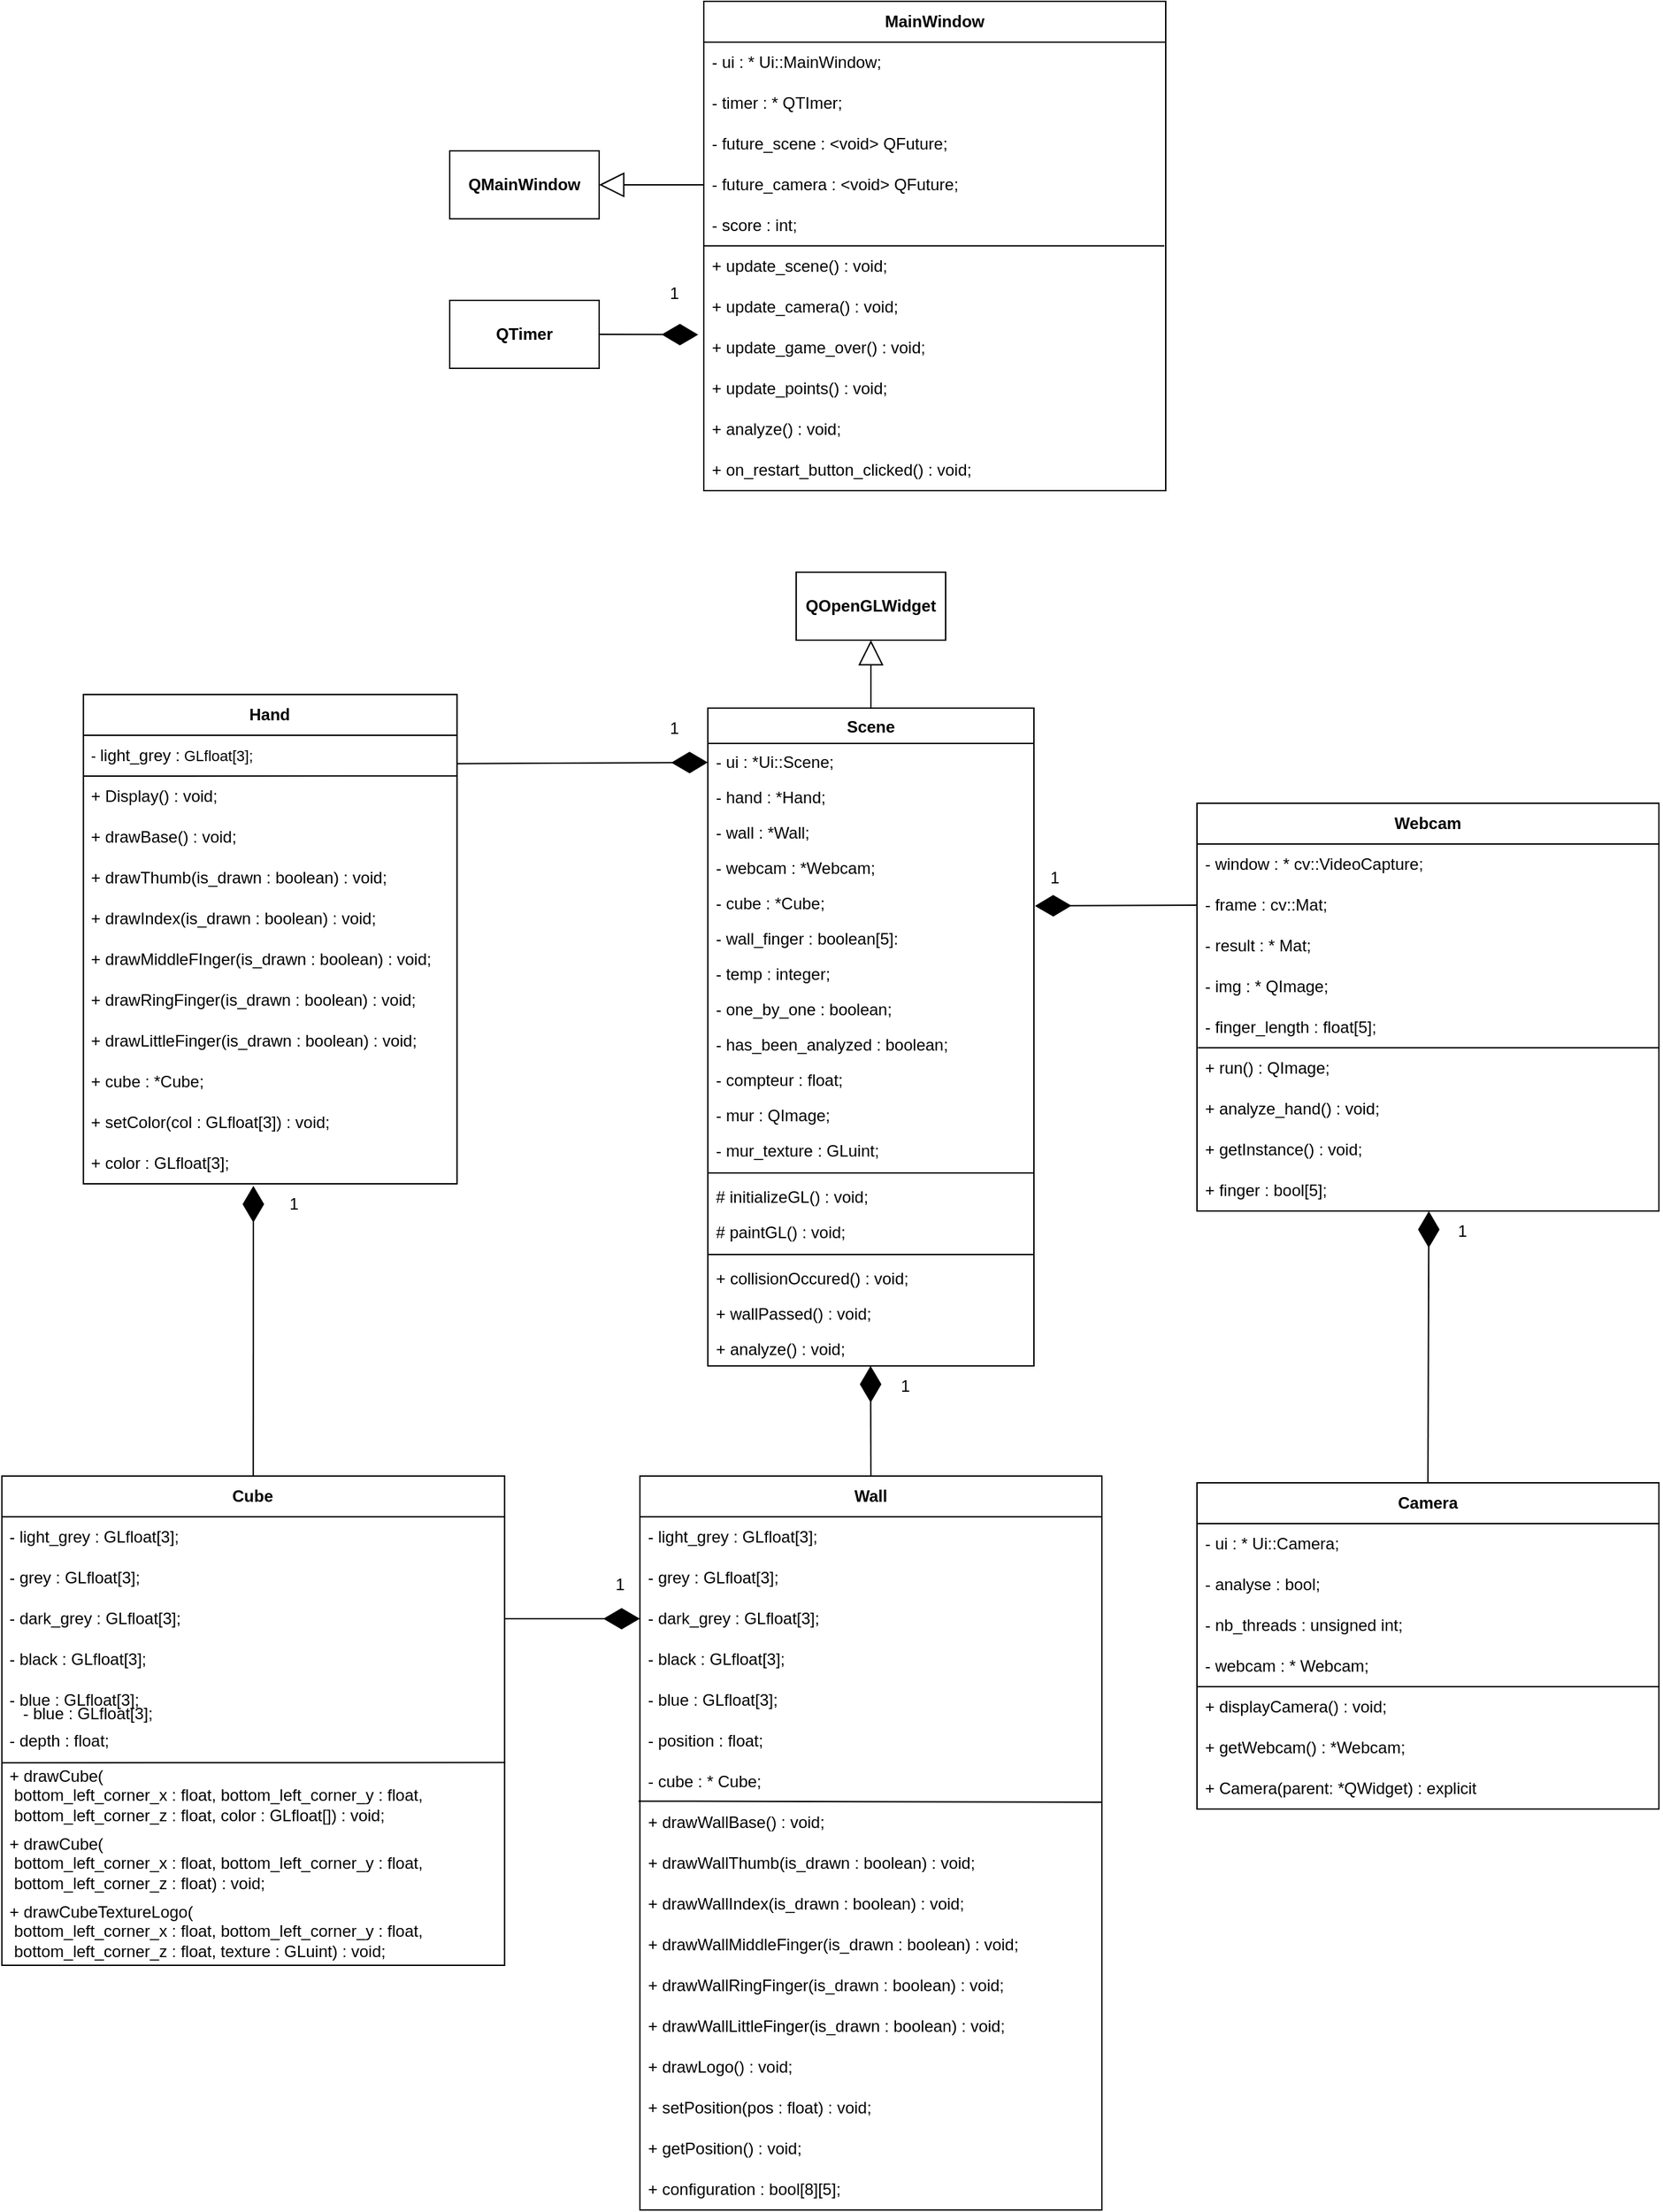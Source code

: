 <mxfile version="21.2.8" type="device">
  <diagram id="C5RBs43oDa-KdzZeNtuy" name="Page-1">
    <mxGraphModel dx="2527" dy="3321" grid="1" gridSize="10" guides="1" tooltips="1" connect="1" arrows="1" fold="1" page="1" pageScale="1" pageWidth="827" pageHeight="1169" math="0" shadow="0">
      <root>
        <mxCell id="WIyWlLk6GJQsqaUBKTNV-0" />
        <mxCell id="WIyWlLk6GJQsqaUBKTNV-1" parent="WIyWlLk6GJQsqaUBKTNV-0" />
        <mxCell id="sqdQiwpJzlFbT6sFjuYa-8" value="&lt;b&gt;Wall&lt;/b&gt;" style="swimlane;fontStyle=0;childLayout=stackLayout;horizontal=1;startSize=30;horizontalStack=0;resizeParent=1;resizeParentMax=0;resizeLast=0;collapsible=1;marginBottom=0;whiteSpace=wrap;html=1;fontFamily=Helvetica;fontColor=#000000;" parent="WIyWlLk6GJQsqaUBKTNV-1" vertex="1">
          <mxGeometry x="-330" y="-185" width="340" height="540" as="geometry" />
        </mxCell>
        <mxCell id="A-M6z1SIhGvRbmHf0a0M-6" value="- light_grey : GL&lt;font&gt;float[3];&lt;/font&gt;" style="text;strokeColor=none;fillColor=none;align=left;verticalAlign=middle;spacingLeft=4;spacingRight=4;overflow=hidden;points=[[0,0.5],[1,0.5]];portConstraint=eastwest;rotatable=0;whiteSpace=wrap;html=1;fontFamily=Helvetica;fontColor=#000000;" parent="sqdQiwpJzlFbT6sFjuYa-8" vertex="1">
          <mxGeometry y="30" width="340" height="30" as="geometry" />
        </mxCell>
        <mxCell id="A-M6z1SIhGvRbmHf0a0M-7" value="- grey :&amp;nbsp;&lt;font&gt;GL&lt;font style=&quot;border-color: var(--border-color);&quot;&gt;float&lt;/font&gt;[3];&lt;/font&gt;" style="text;strokeColor=none;fillColor=none;align=left;verticalAlign=middle;spacingLeft=4;spacingRight=4;overflow=hidden;points=[[0,0.5],[1,0.5]];portConstraint=eastwest;rotatable=0;whiteSpace=wrap;html=1;fontFamily=Helvetica;fontColor=#000000;" parent="sqdQiwpJzlFbT6sFjuYa-8" vertex="1">
          <mxGeometry y="60" width="340" height="30" as="geometry" />
        </mxCell>
        <mxCell id="A-M6z1SIhGvRbmHf0a0M-8" value="- dark_grey :&amp;nbsp;&lt;font&gt;GL&lt;font style=&quot;border-color: var(--border-color);&quot;&gt;float&lt;/font&gt;[3];&lt;/font&gt;" style="text;strokeColor=none;fillColor=none;align=left;verticalAlign=middle;spacingLeft=4;spacingRight=4;overflow=hidden;points=[[0,0.5],[1,0.5]];portConstraint=eastwest;rotatable=0;whiteSpace=wrap;html=1;fontFamily=Helvetica;fontColor=#000000;" parent="sqdQiwpJzlFbT6sFjuYa-8" vertex="1">
          <mxGeometry y="90" width="340" height="30" as="geometry" />
        </mxCell>
        <mxCell id="A-M6z1SIhGvRbmHf0a0M-9" value="- black :&amp;nbsp;&lt;font&gt;GL&lt;font style=&quot;border-color: var(--border-color);&quot;&gt;float&lt;/font&gt;[3];&lt;/font&gt;" style="text;strokeColor=none;fillColor=none;align=left;verticalAlign=middle;spacingLeft=4;spacingRight=4;overflow=hidden;points=[[0,0.5],[1,0.5]];portConstraint=eastwest;rotatable=0;whiteSpace=wrap;html=1;fontFamily=Helvetica;fontColor=#000000;" parent="sqdQiwpJzlFbT6sFjuYa-8" vertex="1">
          <mxGeometry y="120" width="340" height="30" as="geometry" />
        </mxCell>
        <mxCell id="A-M6z1SIhGvRbmHf0a0M-10" value="- blue :&amp;nbsp;&lt;font&gt;GL&lt;font style=&quot;border-color: var(--border-color);&quot;&gt;float&lt;/font&gt;[3];&lt;/font&gt;" style="text;strokeColor=none;fillColor=none;align=left;verticalAlign=middle;spacingLeft=4;spacingRight=4;overflow=hidden;points=[[0,0.5],[1,0.5]];portConstraint=eastwest;rotatable=0;whiteSpace=wrap;html=1;fontFamily=Helvetica;fontColor=#000000;" parent="sqdQiwpJzlFbT6sFjuYa-8" vertex="1">
          <mxGeometry y="150" width="340" height="30" as="geometry" />
        </mxCell>
        <mxCell id="A-M6z1SIhGvRbmHf0a0M-11" value="- position : float;" style="text;strokeColor=none;fillColor=none;align=left;verticalAlign=middle;spacingLeft=4;spacingRight=4;overflow=hidden;points=[[0,0.5],[1,0.5]];portConstraint=eastwest;rotatable=0;whiteSpace=wrap;html=1;fontFamily=Helvetica;fontColor=#000000;" parent="sqdQiwpJzlFbT6sFjuYa-8" vertex="1">
          <mxGeometry y="180" width="340" height="30" as="geometry" />
        </mxCell>
        <mxCell id="A-M6z1SIhGvRbmHf0a0M-12" value="- cube : * Cube;" style="text;strokeColor=none;fillColor=none;align=left;verticalAlign=middle;spacingLeft=4;spacingRight=4;overflow=hidden;points=[[0,0.5],[1,0.5]];portConstraint=eastwest;rotatable=0;whiteSpace=wrap;html=1;fontFamily=Helvetica;fontColor=#000000;" parent="sqdQiwpJzlFbT6sFjuYa-8" vertex="1">
          <mxGeometry y="210" width="340" height="30" as="geometry" />
        </mxCell>
        <mxCell id="sqdQiwpJzlFbT6sFjuYa-12" value="" style="endArrow=none;html=1;rounded=0;exitX=-0.003;exitY=0.973;exitDx=0;exitDy=0;exitPerimeter=0;fontFamily=Helvetica;fontColor=#000000;entryX=0.999;entryY=-0.001;entryDx=0;entryDy=0;entryPerimeter=0;" parent="sqdQiwpJzlFbT6sFjuYa-8" source="A-M6z1SIhGvRbmHf0a0M-12" target="A-M6z1SIhGvRbmHf0a0M-15" edge="1">
          <mxGeometry width="50" height="50" relative="1" as="geometry">
            <mxPoint x="0.35" y="270.9" as="sourcePoint" />
            <mxPoint x="340" y="239" as="targetPoint" />
          </mxGeometry>
        </mxCell>
        <mxCell id="A-M6z1SIhGvRbmHf0a0M-15" value="+ drawWallBase() : &lt;font&gt;void;&lt;/font&gt;" style="text;strokeColor=none;fillColor=none;align=left;verticalAlign=middle;spacingLeft=4;spacingRight=4;overflow=hidden;points=[[0,0.5],[1,0.5]];portConstraint=eastwest;rotatable=0;whiteSpace=wrap;html=1;fontFamily=Helvetica;fontColor=#000000;" parent="sqdQiwpJzlFbT6sFjuYa-8" vertex="1">
          <mxGeometry y="240" width="340" height="30" as="geometry" />
        </mxCell>
        <mxCell id="A-M6z1SIhGvRbmHf0a0M-16" value="+ drawWallThumb(is_drawn : &lt;font&gt;boolean&lt;/font&gt;) : &lt;font&gt;void;&lt;/font&gt;" style="text;strokeColor=none;fillColor=none;align=left;verticalAlign=middle;spacingLeft=4;spacingRight=4;overflow=hidden;points=[[0,0.5],[1,0.5]];portConstraint=eastwest;rotatable=0;whiteSpace=wrap;html=1;fontFamily=Helvetica;fontColor=#000000;" parent="sqdQiwpJzlFbT6sFjuYa-8" vertex="1">
          <mxGeometry y="270" width="340" height="30" as="geometry" />
        </mxCell>
        <mxCell id="A-M6z1SIhGvRbmHf0a0M-17" value="+ drawWallIndex(is_drawn : &lt;font&gt;boolean&lt;/font&gt;) : &lt;font&gt;void;&lt;/font&gt;" style="text;strokeColor=none;fillColor=none;align=left;verticalAlign=middle;spacingLeft=4;spacingRight=4;overflow=hidden;points=[[0,0.5],[1,0.5]];portConstraint=eastwest;rotatable=0;whiteSpace=wrap;html=1;fontFamily=Helvetica;fontColor=#000000;" parent="sqdQiwpJzlFbT6sFjuYa-8" vertex="1">
          <mxGeometry y="300" width="340" height="30" as="geometry" />
        </mxCell>
        <mxCell id="A-M6z1SIhGvRbmHf0a0M-18" value="+ drawWallMiddleFinger(is_drawn : &lt;font&gt;boolean&lt;/font&gt;) : &lt;font&gt;void;&lt;/font&gt;" style="text;strokeColor=none;fillColor=none;align=left;verticalAlign=middle;spacingLeft=4;spacingRight=4;overflow=hidden;points=[[0,0.5],[1,0.5]];portConstraint=eastwest;rotatable=0;whiteSpace=wrap;html=1;fontFamily=Helvetica;fontColor=#000000;" parent="sqdQiwpJzlFbT6sFjuYa-8" vertex="1">
          <mxGeometry y="330" width="340" height="30" as="geometry" />
        </mxCell>
        <mxCell id="A-M6z1SIhGvRbmHf0a0M-19" value="+ drawWallRingFinger(is_drawn : &lt;font&gt;boolean&lt;/font&gt;) : &lt;font&gt;void;&lt;/font&gt;" style="text;strokeColor=none;fillColor=none;align=left;verticalAlign=middle;spacingLeft=4;spacingRight=4;overflow=hidden;points=[[0,0.5],[1,0.5]];portConstraint=eastwest;rotatable=0;whiteSpace=wrap;html=1;fontFamily=Helvetica;fontColor=#000000;" parent="sqdQiwpJzlFbT6sFjuYa-8" vertex="1">
          <mxGeometry y="360" width="340" height="30" as="geometry" />
        </mxCell>
        <mxCell id="A-M6z1SIhGvRbmHf0a0M-20" value="+ drawWallLittleFinger(is_drawn : &lt;font&gt;boolean&lt;/font&gt;) : &lt;font&gt;void;&lt;/font&gt;" style="text;strokeColor=none;fillColor=none;align=left;verticalAlign=middle;spacingLeft=4;spacingRight=4;overflow=hidden;points=[[0,0.5],[1,0.5]];portConstraint=eastwest;rotatable=0;whiteSpace=wrap;html=1;fontFamily=Helvetica;fontColor=#000000;" parent="sqdQiwpJzlFbT6sFjuYa-8" vertex="1">
          <mxGeometry y="390" width="340" height="30" as="geometry" />
        </mxCell>
        <mxCell id="A-M6z1SIhGvRbmHf0a0M-21" value="+ drawLogo() : &lt;font&gt;void;&lt;/font&gt;" style="text;strokeColor=none;fillColor=none;align=left;verticalAlign=middle;spacingLeft=4;spacingRight=4;overflow=hidden;points=[[0,0.5],[1,0.5]];portConstraint=eastwest;rotatable=0;whiteSpace=wrap;html=1;fontFamily=Helvetica;fontColor=#000000;" parent="sqdQiwpJzlFbT6sFjuYa-8" vertex="1">
          <mxGeometry y="420" width="340" height="30" as="geometry" />
        </mxCell>
        <mxCell id="A-M6z1SIhGvRbmHf0a0M-22" value="+ setPosition(pos : float) : &lt;font&gt;void;&lt;/font&gt;" style="text;strokeColor=none;fillColor=none;align=left;verticalAlign=middle;spacingLeft=4;spacingRight=4;overflow=hidden;points=[[0,0.5],[1,0.5]];portConstraint=eastwest;rotatable=0;whiteSpace=wrap;html=1;fontFamily=Helvetica;fontColor=#000000;" parent="sqdQiwpJzlFbT6sFjuYa-8" vertex="1">
          <mxGeometry y="450" width="340" height="30" as="geometry" />
        </mxCell>
        <mxCell id="A-M6z1SIhGvRbmHf0a0M-23" value="+ getPosition() : &lt;font&gt;void;&lt;/font&gt;" style="text;strokeColor=none;fillColor=none;align=left;verticalAlign=middle;spacingLeft=4;spacingRight=4;overflow=hidden;points=[[0,0.5],[1,0.5]];portConstraint=eastwest;rotatable=0;whiteSpace=wrap;html=1;fontFamily=Helvetica;fontColor=#000000;" parent="sqdQiwpJzlFbT6sFjuYa-8" vertex="1">
          <mxGeometry y="480" width="340" height="30" as="geometry" />
        </mxCell>
        <mxCell id="A-M6z1SIhGvRbmHf0a0M-24" value="+ configuration : bool[8][5]&lt;font&gt;;&lt;/font&gt;" style="text;strokeColor=none;fillColor=none;align=left;verticalAlign=middle;spacingLeft=4;spacingRight=4;overflow=hidden;points=[[0,0.5],[1,0.5]];portConstraint=eastwest;rotatable=0;whiteSpace=wrap;html=1;fontFamily=Helvetica;fontColor=#000000;" parent="sqdQiwpJzlFbT6sFjuYa-8" vertex="1">
          <mxGeometry y="510" width="340" height="30" as="geometry" />
        </mxCell>
        <mxCell id="sqdQiwpJzlFbT6sFjuYa-13" value="&lt;font&gt;&lt;b&gt;Hand&lt;/b&gt;&lt;/font&gt;" style="swimlane;fontStyle=0;childLayout=stackLayout;horizontal=1;startSize=30;horizontalStack=0;resizeParent=1;resizeParentMax=0;resizeLast=0;collapsible=1;marginBottom=0;whiteSpace=wrap;html=1;fontFamily=Helvetica;fontColor=#000000;" parent="WIyWlLk6GJQsqaUBKTNV-1" vertex="1">
          <mxGeometry x="-739.63" y="-760" width="275" height="360" as="geometry" />
        </mxCell>
        <mxCell id="sqdQiwpJzlFbT6sFjuYa-14" value="&lt;div&gt;&lt;font style=&quot;&quot;&gt;&lt;span style=&quot;font-size: 11px;&quot;&gt;- &lt;/span&gt;&lt;font style=&quot;font-size: 12px;&quot;&gt;light_grey :&lt;/font&gt;&lt;span style=&quot;font-size: 11px;&quot;&gt; &lt;font&gt;GLfloat[3];&lt;/font&gt;&lt;/span&gt;&lt;/font&gt;&lt;/div&gt;" style="text;strokeColor=none;fillColor=none;align=left;verticalAlign=middle;spacingLeft=4;spacingRight=4;overflow=hidden;points=[[0,0.5],[1,0.5]];portConstraint=eastwest;rotatable=0;whiteSpace=wrap;html=1;fontFamily=Helvetica;fontColor=#000000;" parent="sqdQiwpJzlFbT6sFjuYa-13" vertex="1">
          <mxGeometry y="30" width="275" height="30" as="geometry" />
        </mxCell>
        <mxCell id="Ybg5_mfCKvcVvenesTSS-0" value="" style="endArrow=none;html=1;rounded=0;exitX=0.001;exitY=1.03;exitDx=0;exitDy=0;exitPerimeter=0;fontFamily=Helvetica;entryX=1.001;entryY=-0.004;entryDx=0;entryDy=0;entryPerimeter=0;fontColor=#000000;" parent="sqdQiwpJzlFbT6sFjuYa-13" target="sqdQiwpJzlFbT6sFjuYa-16" edge="1">
          <mxGeometry width="50" height="50" relative="1" as="geometry">
            <mxPoint y="60" as="sourcePoint" />
            <mxPoint x="280" y="60" as="targetPoint" />
          </mxGeometry>
        </mxCell>
        <mxCell id="sqdQiwpJzlFbT6sFjuYa-16" value="+ Display() : &lt;font&gt;void;&lt;/font&gt;" style="text;strokeColor=none;fillColor=none;align=left;verticalAlign=middle;spacingLeft=4;spacingRight=4;overflow=hidden;points=[[0,0.5],[1,0.5]];portConstraint=eastwest;rotatable=0;whiteSpace=wrap;html=1;fontFamily=Helvetica;fontColor=#000000;" parent="sqdQiwpJzlFbT6sFjuYa-13" vertex="1">
          <mxGeometry y="60" width="275" height="30" as="geometry" />
        </mxCell>
        <mxCell id="sqdQiwpJzlFbT6sFjuYa-23" value="+ drawBase() : &lt;font&gt;void;&lt;/font&gt;" style="text;strokeColor=none;fillColor=none;align=left;verticalAlign=middle;spacingLeft=4;spacingRight=4;overflow=hidden;points=[[0,0.5],[1,0.5]];portConstraint=eastwest;rotatable=0;whiteSpace=wrap;html=1;fontFamily=Helvetica;fontColor=#000000;" parent="sqdQiwpJzlFbT6sFjuYa-13" vertex="1">
          <mxGeometry y="90" width="275" height="30" as="geometry" />
        </mxCell>
        <mxCell id="sqdQiwpJzlFbT6sFjuYa-24" value="+ drawThumb(is_drawn : &lt;font&gt;boolean&lt;/font&gt;) : &lt;font&gt;void;&lt;/font&gt;" style="text;strokeColor=none;fillColor=none;align=left;verticalAlign=middle;spacingLeft=4;spacingRight=4;overflow=hidden;points=[[0,0.5],[1,0.5]];portConstraint=eastwest;rotatable=0;whiteSpace=wrap;html=1;fontFamily=Helvetica;fontColor=#000000;" parent="sqdQiwpJzlFbT6sFjuYa-13" vertex="1">
          <mxGeometry y="120" width="275" height="30" as="geometry" />
        </mxCell>
        <mxCell id="sqdQiwpJzlFbT6sFjuYa-25" value="+ drawIndex(is_drawn : &lt;font&gt;boolean&lt;/font&gt;) : &lt;font&gt;void;&lt;/font&gt;" style="text;strokeColor=none;fillColor=none;align=left;verticalAlign=middle;spacingLeft=4;spacingRight=4;overflow=hidden;points=[[0,0.5],[1,0.5]];portConstraint=eastwest;rotatable=0;whiteSpace=wrap;html=1;fontFamily=Helvetica;fontColor=#000000;" parent="sqdQiwpJzlFbT6sFjuYa-13" vertex="1">
          <mxGeometry y="150" width="275" height="30" as="geometry" />
        </mxCell>
        <mxCell id="sqdQiwpJzlFbT6sFjuYa-27" value="+ drawMiddleFInger(is_drawn : &lt;font&gt;boolean&lt;/font&gt;) : &lt;font&gt;void;&lt;/font&gt;" style="text;strokeColor=none;fillColor=none;align=left;verticalAlign=middle;spacingLeft=4;spacingRight=4;overflow=hidden;points=[[0,0.5],[1,0.5]];portConstraint=eastwest;rotatable=0;whiteSpace=wrap;html=1;fontFamily=Helvetica;fontColor=#000000;" parent="sqdQiwpJzlFbT6sFjuYa-13" vertex="1">
          <mxGeometry y="180" width="275" height="30" as="geometry" />
        </mxCell>
        <mxCell id="sqdQiwpJzlFbT6sFjuYa-26" value="+ drawRingFinger(is_drawn : &lt;font&gt;boolean&lt;/font&gt;) : &lt;font&gt;void;&lt;/font&gt;" style="text;strokeColor=none;fillColor=none;align=left;verticalAlign=middle;spacingLeft=4;spacingRight=4;overflow=hidden;points=[[0,0.5],[1,0.5]];portConstraint=eastwest;rotatable=0;whiteSpace=wrap;html=1;fontFamily=Helvetica;fontColor=#000000;" parent="sqdQiwpJzlFbT6sFjuYa-13" vertex="1">
          <mxGeometry y="210" width="275" height="30" as="geometry" />
        </mxCell>
        <mxCell id="sqdQiwpJzlFbT6sFjuYa-28" value="+ drawLittleFinger(is_drawn : &lt;font&gt;boolean&lt;/font&gt;) : &lt;font&gt;void;&lt;/font&gt;" style="text;strokeColor=none;fillColor=none;align=left;verticalAlign=middle;spacingLeft=4;spacingRight=4;overflow=hidden;points=[[0,0.5],[1,0.5]];portConstraint=eastwest;rotatable=0;whiteSpace=wrap;html=1;fontFamily=Helvetica;fontColor=#000000;" parent="sqdQiwpJzlFbT6sFjuYa-13" vertex="1">
          <mxGeometry y="240" width="275" height="30" as="geometry" />
        </mxCell>
        <mxCell id="sqdQiwpJzlFbT6sFjuYa-29" value="+ cube : *&lt;font&gt;Cube;&lt;/font&gt;" style="text;strokeColor=none;fillColor=none;align=left;verticalAlign=middle;spacingLeft=4;spacingRight=4;overflow=hidden;points=[[0,0.5],[1,0.5]];portConstraint=eastwest;rotatable=0;whiteSpace=wrap;html=1;fontFamily=Helvetica;fontColor=#000000;" parent="sqdQiwpJzlFbT6sFjuYa-13" vertex="1">
          <mxGeometry y="270" width="275" height="30" as="geometry" />
        </mxCell>
        <mxCell id="Ybg5_mfCKvcVvenesTSS-2" value="+ setColor(col : GLfloat[3]) : void;" style="text;strokeColor=none;fillColor=none;align=left;verticalAlign=middle;spacingLeft=4;spacingRight=4;overflow=hidden;points=[[0,0.5],[1,0.5]];portConstraint=eastwest;rotatable=0;whiteSpace=wrap;html=1;fontFamily=Helvetica;fontColor=#000000;" parent="sqdQiwpJzlFbT6sFjuYa-13" vertex="1">
          <mxGeometry y="300" width="275" height="30" as="geometry" />
        </mxCell>
        <mxCell id="Ybg5_mfCKvcVvenesTSS-1" value="+ color : GLfloat[3];" style="text;strokeColor=none;fillColor=none;align=left;verticalAlign=middle;spacingLeft=4;spacingRight=4;overflow=hidden;points=[[0,0.5],[1,0.5]];portConstraint=eastwest;rotatable=0;whiteSpace=wrap;html=1;fontFamily=Helvetica;fontColor=#000000;" parent="sqdQiwpJzlFbT6sFjuYa-13" vertex="1">
          <mxGeometry y="330" width="275" height="30" as="geometry" />
        </mxCell>
        <mxCell id="sqdQiwpJzlFbT6sFjuYa-30" value="&lt;b&gt;Cube&lt;/b&gt;" style="swimlane;fontStyle=0;childLayout=stackLayout;horizontal=1;startSize=30;horizontalStack=0;resizeParent=1;resizeParentMax=0;resizeLast=0;collapsible=1;marginBottom=0;whiteSpace=wrap;html=1;fontFamily=Helvetica;fontColor=#000000;" parent="WIyWlLk6GJQsqaUBKTNV-1" vertex="1">
          <mxGeometry x="-799.63" y="-185" width="370" height="360" as="geometry" />
        </mxCell>
        <mxCell id="sqdQiwpJzlFbT6sFjuYa-31" value="- light_grey :&amp;nbsp;&lt;font&gt;GL&lt;font style=&quot;border-color: var(--border-color);&quot;&gt;float&lt;/font&gt;[3];&lt;/font&gt;" style="text;strokeColor=none;fillColor=none;align=left;verticalAlign=middle;spacingLeft=4;spacingRight=4;overflow=hidden;points=[[0,0.5],[1,0.5]];portConstraint=eastwest;rotatable=0;whiteSpace=wrap;html=1;fontFamily=Helvetica;fontColor=#000000;" parent="sqdQiwpJzlFbT6sFjuYa-30" vertex="1">
          <mxGeometry y="30" width="370" height="30" as="geometry" />
        </mxCell>
        <mxCell id="sqdQiwpJzlFbT6sFjuYa-35" value="- grey :&amp;nbsp;&lt;font&gt;GL&lt;font style=&quot;border-color: var(--border-color);&quot;&gt;float&lt;/font&gt;[3];&lt;/font&gt;" style="text;strokeColor=none;fillColor=none;align=left;verticalAlign=middle;spacingLeft=4;spacingRight=4;overflow=hidden;points=[[0,0.5],[1,0.5]];portConstraint=eastwest;rotatable=0;whiteSpace=wrap;html=1;fontFamily=Helvetica;fontColor=#000000;" parent="sqdQiwpJzlFbT6sFjuYa-30" vertex="1">
          <mxGeometry y="60" width="370" height="30" as="geometry" />
        </mxCell>
        <mxCell id="sqdQiwpJzlFbT6sFjuYa-36" value="- dark_grey :&amp;nbsp;&lt;font&gt;GL&lt;font style=&quot;border-color: var(--border-color);&quot;&gt;float&lt;/font&gt;[3];&lt;/font&gt;" style="text;strokeColor=none;fillColor=none;align=left;verticalAlign=middle;spacingLeft=4;spacingRight=4;overflow=hidden;points=[[0,0.5],[1,0.5]];portConstraint=eastwest;rotatable=0;whiteSpace=wrap;html=1;fontFamily=Helvetica;fontColor=#000000;" parent="sqdQiwpJzlFbT6sFjuYa-30" vertex="1">
          <mxGeometry y="90" width="370" height="30" as="geometry" />
        </mxCell>
        <mxCell id="sqdQiwpJzlFbT6sFjuYa-37" value="- black :&amp;nbsp;&lt;font&gt;GL&lt;font style=&quot;border-color: var(--border-color);&quot;&gt;float&lt;/font&gt;[3];&lt;/font&gt;" style="text;strokeColor=none;fillColor=none;align=left;verticalAlign=middle;spacingLeft=4;spacingRight=4;overflow=hidden;points=[[0,0.5],[1,0.5]];portConstraint=eastwest;rotatable=0;whiteSpace=wrap;html=1;fontFamily=Helvetica;fontColor=#000000;" parent="sqdQiwpJzlFbT6sFjuYa-30" vertex="1">
          <mxGeometry y="120" width="370" height="30" as="geometry" />
        </mxCell>
        <mxCell id="sqdQiwpJzlFbT6sFjuYa-32" value="- blue :&amp;nbsp;&lt;font&gt;GL&lt;font style=&quot;border-color: var(--border-color);&quot;&gt;float&lt;/font&gt;[3];&lt;/font&gt;" style="text;strokeColor=none;fillColor=none;align=left;verticalAlign=middle;spacingLeft=4;spacingRight=4;overflow=hidden;points=[[0,0.5],[1,0.5]];portConstraint=eastwest;rotatable=0;whiteSpace=wrap;html=1;fontFamily=Helvetica;fontColor=#000000;" parent="sqdQiwpJzlFbT6sFjuYa-30" vertex="1">
          <mxGeometry y="150" width="370" height="30" as="geometry" />
        </mxCell>
        <mxCell id="Ybg5_mfCKvcVvenesTSS-20" value="- depth : float;" style="text;strokeColor=none;fillColor=none;align=left;verticalAlign=middle;spacingLeft=4;spacingRight=4;overflow=hidden;points=[[0,0.5],[1,0.5]];portConstraint=eastwest;rotatable=0;whiteSpace=wrap;html=1;fontFamily=Helvetica;fontColor=#000000;" parent="sqdQiwpJzlFbT6sFjuYa-30" vertex="1">
          <mxGeometry y="180" width="370" height="30" as="geometry" />
        </mxCell>
        <mxCell id="sqdQiwpJzlFbT6sFjuYa-33" value="+ drawCube(&lt;br&gt;&lt;span style=&quot;white-space: pre;&quot;&gt; &lt;/span&gt;bottom_left_corner_x : &lt;font&gt;float,&amp;nbsp;&lt;/font&gt;bottom_left_corner_y : &lt;font&gt;float, &lt;br&gt;&lt;/font&gt;&lt;span style=&quot;white-space: pre;&quot;&gt; &lt;/span&gt;bottom_left_corner_z : &lt;font&gt;float,&amp;nbsp;&lt;/font&gt;color : &lt;font&gt;GLfloat[]&lt;/font&gt;) : &lt;font&gt;void;&lt;/font&gt;" style="text;strokeColor=none;fillColor=none;align=left;verticalAlign=middle;spacingLeft=4;spacingRight=4;overflow=hidden;points=[[0,0.5],[1,0.5]];portConstraint=eastwest;rotatable=0;whiteSpace=wrap;html=1;fontFamily=Helvetica;fontColor=#000000;" parent="sqdQiwpJzlFbT6sFjuYa-30" vertex="1">
          <mxGeometry y="210" width="370" height="50" as="geometry" />
        </mxCell>
        <mxCell id="sqdQiwpJzlFbT6sFjuYa-34" value="" style="endArrow=none;html=1;rounded=0;exitX=-0.001;exitY=0.02;exitDx=0;exitDy=0;exitPerimeter=0;entryX=1.001;entryY=0.015;entryDx=0;entryDy=0;entryPerimeter=0;fontFamily=Helvetica;fontColor=#000000;" parent="sqdQiwpJzlFbT6sFjuYa-30" source="sqdQiwpJzlFbT6sFjuYa-33" target="sqdQiwpJzlFbT6sFjuYa-33" edge="1">
          <mxGeometry width="50" height="50" relative="1" as="geometry">
            <mxPoint x="220" y="220" as="sourcePoint" />
            <mxPoint x="270" y="170" as="targetPoint" />
          </mxGeometry>
        </mxCell>
        <mxCell id="Ybg5_mfCKvcVvenesTSS-22" value="+ drawCube(&lt;br&gt;&lt;span style=&quot;white-space: pre;&quot;&gt; &lt;/span&gt;bottom_left_corner_x : &lt;font&gt;float,&amp;nbsp;&lt;/font&gt;bottom_left_corner_y : &lt;font&gt;float, &lt;br&gt;&lt;/font&gt;&amp;nbsp;bottom_left_corner_z : &lt;font&gt;float&lt;/font&gt;) : &lt;font&gt;void;&lt;/font&gt;" style="text;strokeColor=none;fillColor=none;align=left;verticalAlign=middle;spacingLeft=4;spacingRight=4;overflow=hidden;points=[[0,0.5],[1,0.5]];portConstraint=eastwest;rotatable=0;whiteSpace=wrap;html=1;fontFamily=Helvetica;fontColor=#000000;" parent="sqdQiwpJzlFbT6sFjuYa-30" vertex="1">
          <mxGeometry y="260" width="370" height="50" as="geometry" />
        </mxCell>
        <mxCell id="Ybg5_mfCKvcVvenesTSS-23" value="+ drawCubeTextureLogo(&lt;br&gt;&lt;span style=&quot;white-space: pre;&quot;&gt; &lt;/span&gt;bottom_left_corner_x : &lt;font&gt;float,&amp;nbsp;&lt;/font&gt;bottom_left_corner_y : &lt;font&gt;float, &lt;br&gt;&lt;/font&gt;&lt;span style=&quot;white-space: pre;&quot;&gt; &lt;/span&gt;bottom_left_corner_z : &lt;font&gt;float, texture : GLuint&lt;/font&gt;) : &lt;font&gt;void;&lt;/font&gt;" style="text;strokeColor=none;fillColor=none;align=left;verticalAlign=middle;spacingLeft=4;spacingRight=4;overflow=hidden;points=[[0,0.5],[1,0.5]];portConstraint=eastwest;rotatable=0;whiteSpace=wrap;html=1;fontFamily=Helvetica;fontColor=#000000;" parent="sqdQiwpJzlFbT6sFjuYa-30" vertex="1">
          <mxGeometry y="310" width="370" height="50" as="geometry" />
        </mxCell>
        <mxCell id="sqdQiwpJzlFbT6sFjuYa-45" value="1" style="text;html=1;align=center;verticalAlign=middle;resizable=0;points=[];autosize=1;strokeColor=none;fillColor=none;fontFamily=Helvetica;fontColor=#000000;" parent="WIyWlLk6GJQsqaUBKTNV-1" vertex="1">
          <mxGeometry x="-600" y="-400" width="30" height="30" as="geometry" />
        </mxCell>
        <mxCell id="sqdQiwpJzlFbT6sFjuYa-47" value="Scene&lt;br&gt;" style="swimlane;fontStyle=1;align=center;verticalAlign=top;childLayout=stackLayout;horizontal=1;startSize=26;horizontalStack=0;resizeParent=1;resizeParentMax=0;resizeLast=0;collapsible=1;marginBottom=0;whiteSpace=wrap;html=1;fontFamily=Helvetica;fontColor=#000000;" parent="WIyWlLk6GJQsqaUBKTNV-1" vertex="1">
          <mxGeometry x="-280" y="-750" width="240" height="484" as="geometry" />
        </mxCell>
        <mxCell id="sqdQiwpJzlFbT6sFjuYa-48" value="- ui : &lt;font&gt;*Ui::Scene;&lt;/font&gt;" style="text;strokeColor=none;fillColor=none;align=left;verticalAlign=top;spacingLeft=4;spacingRight=4;overflow=hidden;rotatable=0;points=[[0,0.5],[1,0.5]];portConstraint=eastwest;whiteSpace=wrap;html=1;fontFamily=Helvetica;fontColor=#000000;" parent="sqdQiwpJzlFbT6sFjuYa-47" vertex="1">
          <mxGeometry y="26" width="240" height="26" as="geometry" />
        </mxCell>
        <mxCell id="sqdQiwpJzlFbT6sFjuYa-51" value="- hand : &lt;font&gt;*Hand;&lt;/font&gt;" style="text;strokeColor=none;fillColor=none;align=left;verticalAlign=top;spacingLeft=4;spacingRight=4;overflow=hidden;rotatable=0;points=[[0,0.5],[1,0.5]];portConstraint=eastwest;whiteSpace=wrap;html=1;fontFamily=Helvetica;fontColor=#000000;" parent="sqdQiwpJzlFbT6sFjuYa-47" vertex="1">
          <mxGeometry y="52" width="240" height="26" as="geometry" />
        </mxCell>
        <mxCell id="Ybg5_mfCKvcVvenesTSS-6" value="- wall : *Wall;" style="text;strokeColor=none;fillColor=none;align=left;verticalAlign=top;spacingLeft=4;spacingRight=4;overflow=hidden;rotatable=0;points=[[0,0.5],[1,0.5]];portConstraint=eastwest;whiteSpace=wrap;html=1;fontFamily=Helvetica;fontColor=#000000;" parent="sqdQiwpJzlFbT6sFjuYa-47" vertex="1">
          <mxGeometry y="78" width="240" height="26" as="geometry" />
        </mxCell>
        <mxCell id="Ybg5_mfCKvcVvenesTSS-7" value="- webcam : *Webcam;" style="text;strokeColor=none;fillColor=none;align=left;verticalAlign=top;spacingLeft=4;spacingRight=4;overflow=hidden;rotatable=0;points=[[0,0.5],[1,0.5]];portConstraint=eastwest;whiteSpace=wrap;html=1;fontFamily=Helvetica;fontColor=#000000;" parent="sqdQiwpJzlFbT6sFjuYa-47" vertex="1">
          <mxGeometry y="104" width="240" height="26" as="geometry" />
        </mxCell>
        <mxCell id="Ybg5_mfCKvcVvenesTSS-8" value="- cube : *Cube;" style="text;strokeColor=none;fillColor=none;align=left;verticalAlign=top;spacingLeft=4;spacingRight=4;overflow=hidden;rotatable=0;points=[[0,0.5],[1,0.5]];portConstraint=eastwest;whiteSpace=wrap;html=1;fontFamily=Helvetica;fontColor=#000000;" parent="sqdQiwpJzlFbT6sFjuYa-47" vertex="1">
          <mxGeometry y="130" width="240" height="26" as="geometry" />
        </mxCell>
        <mxCell id="Ybg5_mfCKvcVvenesTSS-9" value="- wall_finger : boolean[5]:" style="text;strokeColor=none;fillColor=none;align=left;verticalAlign=top;spacingLeft=4;spacingRight=4;overflow=hidden;rotatable=0;points=[[0,0.5],[1,0.5]];portConstraint=eastwest;whiteSpace=wrap;html=1;fontFamily=Helvetica;fontColor=#000000;" parent="sqdQiwpJzlFbT6sFjuYa-47" vertex="1">
          <mxGeometry y="156" width="240" height="26" as="geometry" />
        </mxCell>
        <mxCell id="Ybg5_mfCKvcVvenesTSS-10" value="- temp : integer;" style="text;strokeColor=none;fillColor=none;align=left;verticalAlign=top;spacingLeft=4;spacingRight=4;overflow=hidden;rotatable=0;points=[[0,0.5],[1,0.5]];portConstraint=eastwest;whiteSpace=wrap;html=1;fontFamily=Helvetica;fontColor=#000000;" parent="sqdQiwpJzlFbT6sFjuYa-47" vertex="1">
          <mxGeometry y="182" width="240" height="26" as="geometry" />
        </mxCell>
        <mxCell id="Ybg5_mfCKvcVvenesTSS-11" value="- one_by_one : boolean;" style="text;strokeColor=none;fillColor=none;align=left;verticalAlign=top;spacingLeft=4;spacingRight=4;overflow=hidden;rotatable=0;points=[[0,0.5],[1,0.5]];portConstraint=eastwest;whiteSpace=wrap;html=1;fontFamily=Helvetica;fontColor=#000000;" parent="sqdQiwpJzlFbT6sFjuYa-47" vertex="1">
          <mxGeometry y="208" width="240" height="26" as="geometry" />
        </mxCell>
        <mxCell id="Ybg5_mfCKvcVvenesTSS-13" value="- has_been_analyzed : boolean;" style="text;strokeColor=none;fillColor=none;align=left;verticalAlign=top;spacingLeft=4;spacingRight=4;overflow=hidden;rotatable=0;points=[[0,0.5],[1,0.5]];portConstraint=eastwest;whiteSpace=wrap;html=1;fontFamily=Helvetica;fontColor=#000000;" parent="sqdQiwpJzlFbT6sFjuYa-47" vertex="1">
          <mxGeometry y="234" width="240" height="26" as="geometry" />
        </mxCell>
        <mxCell id="Ybg5_mfCKvcVvenesTSS-14" value="- compteur : float;" style="text;strokeColor=none;fillColor=none;align=left;verticalAlign=top;spacingLeft=4;spacingRight=4;overflow=hidden;rotatable=0;points=[[0,0.5],[1,0.5]];portConstraint=eastwest;whiteSpace=wrap;html=1;fontFamily=Helvetica;fontColor=#000000;" parent="sqdQiwpJzlFbT6sFjuYa-47" vertex="1">
          <mxGeometry y="260" width="240" height="26" as="geometry" />
        </mxCell>
        <mxCell id="Ybg5_mfCKvcVvenesTSS-15" value="- mur : QImage;" style="text;strokeColor=none;fillColor=none;align=left;verticalAlign=top;spacingLeft=4;spacingRight=4;overflow=hidden;rotatable=0;points=[[0,0.5],[1,0.5]];portConstraint=eastwest;whiteSpace=wrap;html=1;fontFamily=Helvetica;fontColor=#000000;" parent="sqdQiwpJzlFbT6sFjuYa-47" vertex="1">
          <mxGeometry y="286" width="240" height="26" as="geometry" />
        </mxCell>
        <mxCell id="Ybg5_mfCKvcVvenesTSS-16" value="- mur_texture : GLuint;" style="text;strokeColor=none;fillColor=none;align=left;verticalAlign=top;spacingLeft=4;spacingRight=4;overflow=hidden;rotatable=0;points=[[0,0.5],[1,0.5]];portConstraint=eastwest;whiteSpace=wrap;html=1;fontFamily=Helvetica;fontColor=#000000;" parent="sqdQiwpJzlFbT6sFjuYa-47" vertex="1">
          <mxGeometry y="312" width="240" height="26" as="geometry" />
        </mxCell>
        <mxCell id="sqdQiwpJzlFbT6sFjuYa-49" value="" style="line;strokeWidth=1;fillColor=none;align=left;verticalAlign=middle;spacingTop=-1;spacingLeft=3;spacingRight=3;rotatable=0;labelPosition=right;points=[];portConstraint=eastwest;strokeColor=inherit;fontFamily=Helvetica;fontColor=#000000;" parent="sqdQiwpJzlFbT6sFjuYa-47" vertex="1">
          <mxGeometry y="338" width="240" height="8" as="geometry" />
        </mxCell>
        <mxCell id="sqdQiwpJzlFbT6sFjuYa-50" value="# initializeGL() : &lt;font&gt;void;&lt;/font&gt;" style="text;strokeColor=none;fillColor=none;align=left;verticalAlign=top;spacingLeft=4;spacingRight=4;overflow=hidden;rotatable=0;points=[[0,0.5],[1,0.5]];portConstraint=eastwest;whiteSpace=wrap;html=1;fontFamily=Helvetica;fontColor=#000000;" parent="sqdQiwpJzlFbT6sFjuYa-47" vertex="1">
          <mxGeometry y="346" width="240" height="26" as="geometry" />
        </mxCell>
        <mxCell id="sqdQiwpJzlFbT6sFjuYa-53" value="# paintGL() : &lt;font&gt;void;&lt;/font&gt;" style="text;strokeColor=none;fillColor=none;align=left;verticalAlign=top;spacingLeft=4;spacingRight=4;overflow=hidden;rotatable=0;points=[[0,0.5],[1,0.5]];portConstraint=eastwest;whiteSpace=wrap;html=1;fontFamily=Helvetica;fontColor=#000000;" parent="sqdQiwpJzlFbT6sFjuYa-47" vertex="1">
          <mxGeometry y="372" width="240" height="26" as="geometry" />
        </mxCell>
        <mxCell id="Ybg5_mfCKvcVvenesTSS-18" value="" style="line;strokeWidth=1;fillColor=none;align=left;verticalAlign=middle;spacingTop=-1;spacingLeft=3;spacingRight=3;rotatable=0;labelPosition=right;points=[];portConstraint=eastwest;strokeColor=inherit;fontFamily=Helvetica;fontColor=#000000;" parent="sqdQiwpJzlFbT6sFjuYa-47" vertex="1">
          <mxGeometry y="398" width="240" height="8" as="geometry" />
        </mxCell>
        <mxCell id="Ybg5_mfCKvcVvenesTSS-5" value="+ collisionOccured() : void;" style="text;strokeColor=none;fillColor=none;align=left;verticalAlign=top;spacingLeft=4;spacingRight=4;overflow=hidden;rotatable=0;points=[[0,0.5],[1,0.5]];portConstraint=eastwest;whiteSpace=wrap;html=1;fontFamily=Helvetica;fontColor=#000000;" parent="sqdQiwpJzlFbT6sFjuYa-47" vertex="1">
          <mxGeometry y="406" width="240" height="26" as="geometry" />
        </mxCell>
        <mxCell id="Ybg5_mfCKvcVvenesTSS-17" value="+ wallPassed() : void;" style="text;strokeColor=none;fillColor=none;align=left;verticalAlign=top;spacingLeft=4;spacingRight=4;overflow=hidden;rotatable=0;points=[[0,0.5],[1,0.5]];portConstraint=eastwest;whiteSpace=wrap;html=1;fontFamily=Helvetica;fontColor=#000000;" parent="sqdQiwpJzlFbT6sFjuYa-47" vertex="1">
          <mxGeometry y="432" width="240" height="26" as="geometry" />
        </mxCell>
        <mxCell id="Ybg5_mfCKvcVvenesTSS-19" value="+ analyze() : void;" style="text;strokeColor=none;fillColor=none;align=left;verticalAlign=top;spacingLeft=4;spacingRight=4;overflow=hidden;rotatable=0;points=[[0,0.5],[1,0.5]];portConstraint=eastwest;whiteSpace=wrap;html=1;fontFamily=Helvetica;fontColor=#000000;" parent="sqdQiwpJzlFbT6sFjuYa-47" vertex="1">
          <mxGeometry y="458" width="240" height="26" as="geometry" />
        </mxCell>
        <mxCell id="sqdQiwpJzlFbT6sFjuYa-54" value="" style="endArrow=diamondThin;endFill=1;endSize=24;html=1;rounded=0;exitX=1;exitY=0.694;exitDx=0;exitDy=0;exitPerimeter=0;fontColor=#000000;" parent="WIyWlLk6GJQsqaUBKTNV-1" source="sqdQiwpJzlFbT6sFjuYa-14" edge="1">
          <mxGeometry width="160" relative="1" as="geometry">
            <mxPoint x="-440" y="-710" as="sourcePoint" />
            <mxPoint x="-280" y="-710" as="targetPoint" />
          </mxGeometry>
        </mxCell>
        <mxCell id="sqdQiwpJzlFbT6sFjuYa-55" value="1" style="text;html=1;align=center;verticalAlign=middle;resizable=0;points=[];autosize=1;strokeColor=none;fillColor=none;fontColor=#000000;" parent="WIyWlLk6GJQsqaUBKTNV-1" vertex="1">
          <mxGeometry x="-320" y="-750" width="30" height="30" as="geometry" />
        </mxCell>
        <mxCell id="sqdQiwpJzlFbT6sFjuYa-56" value="&lt;b&gt;QOpenGLWidget&lt;/b&gt;" style="html=1;whiteSpace=wrap;fontColor=#000000;" parent="WIyWlLk6GJQsqaUBKTNV-1" vertex="1">
          <mxGeometry x="-215" y="-850" width="110" height="50" as="geometry" />
        </mxCell>
        <mxCell id="A-M6z1SIhGvRbmHf0a0M-25" value="1" style="text;html=1;align=center;verticalAlign=middle;resizable=0;points=[];autosize=1;strokeColor=none;fillColor=none;fontFamily=Helvetica;fontColor=#000000;" parent="WIyWlLk6GJQsqaUBKTNV-1" vertex="1">
          <mxGeometry x="-360" y="-120" width="30" height="30" as="geometry" />
        </mxCell>
        <mxCell id="A-M6z1SIhGvRbmHf0a0M-28" value="" style="endArrow=diamondThin;endFill=1;endSize=24;html=1;rounded=0;exitX=0.5;exitY=0;exitDx=0;exitDy=0;fontColor=#000000;entryX=0.499;entryY=0.999;entryDx=0;entryDy=0;entryPerimeter=0;" parent="WIyWlLk6GJQsqaUBKTNV-1" source="sqdQiwpJzlFbT6sFjuYa-8" target="Ybg5_mfCKvcVvenesTSS-19" edge="1">
          <mxGeometry width="160" relative="1" as="geometry">
            <mxPoint x="-400" y="-249" as="sourcePoint" />
            <mxPoint x="-145" y="-250" as="targetPoint" />
          </mxGeometry>
        </mxCell>
        <mxCell id="A-M6z1SIhGvRbmHf0a0M-43" value="- blue :&amp;nbsp;&lt;font&gt;GL&lt;font style=&quot;border-color: var(--border-color);&quot;&gt;float&lt;/font&gt;[3];&lt;/font&gt;" style="text;strokeColor=none;fillColor=none;align=left;verticalAlign=middle;spacingLeft=4;spacingRight=4;overflow=hidden;points=[[0,0.5],[1,0.5]];portConstraint=eastwest;rotatable=0;whiteSpace=wrap;html=1;fontFamily=Helvetica;fontColor=#000000;" parent="WIyWlLk6GJQsqaUBKTNV-1" vertex="1">
          <mxGeometry x="-789.63" y="-25" width="370" height="30" as="geometry" />
        </mxCell>
        <mxCell id="A-M6z1SIhGvRbmHf0a0M-48" value="&lt;b&gt;Camera&lt;/b&gt;" style="swimlane;fontStyle=0;childLayout=stackLayout;horizontal=1;startSize=30;horizontalStack=0;resizeParent=1;resizeParentMax=0;resizeLast=0;collapsible=1;marginBottom=0;whiteSpace=wrap;html=1;fontFamily=Helvetica;fontColor=#000000;" parent="WIyWlLk6GJQsqaUBKTNV-1" vertex="1">
          <mxGeometry x="80" y="-180" width="340" height="240" as="geometry" />
        </mxCell>
        <mxCell id="A-M6z1SIhGvRbmHf0a0M-49" value="- ui : * Ui::Camera;" style="text;strokeColor=none;fillColor=none;align=left;verticalAlign=middle;spacingLeft=4;spacingRight=4;overflow=hidden;points=[[0,0.5],[1,0.5]];portConstraint=eastwest;rotatable=0;whiteSpace=wrap;html=1;fontFamily=Helvetica;fontColor=#000000;" parent="A-M6z1SIhGvRbmHf0a0M-48" vertex="1">
          <mxGeometry y="30" width="340" height="30" as="geometry" />
        </mxCell>
        <mxCell id="A-M6z1SIhGvRbmHf0a0M-54" value="- analyse : bool;" style="text;strokeColor=none;fillColor=none;align=left;verticalAlign=middle;spacingLeft=4;spacingRight=4;overflow=hidden;points=[[0,0.5],[1,0.5]];portConstraint=eastwest;rotatable=0;whiteSpace=wrap;html=1;fontFamily=Helvetica;fontColor=#000000;" parent="A-M6z1SIhGvRbmHf0a0M-48" vertex="1">
          <mxGeometry y="60" width="340" height="30" as="geometry" />
        </mxCell>
        <mxCell id="A-M6z1SIhGvRbmHf0a0M-55" value="-&amp;nbsp;nb_threads : unsigned int;" style="text;strokeColor=none;fillColor=none;align=left;verticalAlign=middle;spacingLeft=4;spacingRight=4;overflow=hidden;points=[[0,0.5],[1,0.5]];portConstraint=eastwest;rotatable=0;whiteSpace=wrap;html=1;fontFamily=Helvetica;fontColor=#000000;" parent="A-M6z1SIhGvRbmHf0a0M-48" vertex="1">
          <mxGeometry y="90" width="340" height="30" as="geometry" />
        </mxCell>
        <mxCell id="A-M6z1SIhGvRbmHf0a0M-50" value="- webcam : * Webcam&lt;font&gt;;&lt;/font&gt;" style="text;strokeColor=none;fillColor=none;align=left;verticalAlign=middle;spacingLeft=4;spacingRight=4;overflow=hidden;points=[[0,0.5],[1,0.5]];portConstraint=eastwest;rotatable=0;whiteSpace=wrap;html=1;fontFamily=Helvetica;fontColor=#000000;" parent="A-M6z1SIhGvRbmHf0a0M-48" vertex="1">
          <mxGeometry y="120" width="340" height="30" as="geometry" />
        </mxCell>
        <mxCell id="A-M6z1SIhGvRbmHf0a0M-46" value="+ displayCamera() : void;" style="text;strokeColor=none;fillColor=none;align=left;verticalAlign=middle;spacingLeft=4;spacingRight=4;overflow=hidden;points=[[0,0.5],[1,0.5]];portConstraint=eastwest;rotatable=0;whiteSpace=wrap;html=1;fontFamily=Helvetica;fontColor=#000000;" parent="A-M6z1SIhGvRbmHf0a0M-48" vertex="1">
          <mxGeometry y="150" width="340" height="30" as="geometry" />
        </mxCell>
        <mxCell id="A-M6z1SIhGvRbmHf0a0M-47" value="+ getWebcam() : *Webcam;" style="text;strokeColor=none;fillColor=none;align=left;verticalAlign=middle;spacingLeft=4;spacingRight=4;overflow=hidden;points=[[0,0.5],[1,0.5]];portConstraint=eastwest;rotatable=0;whiteSpace=wrap;html=1;fontFamily=Helvetica;fontColor=#000000;" parent="A-M6z1SIhGvRbmHf0a0M-48" vertex="1">
          <mxGeometry y="180" width="340" height="30" as="geometry" />
        </mxCell>
        <mxCell id="A-M6z1SIhGvRbmHf0a0M-56" value="" style="endArrow=none;html=1;rounded=0;fontFamily=Helvetica;fontColor=#000000;exitX=0.001;exitY=0;exitDx=0;exitDy=0;exitPerimeter=0;entryX=1;entryY=0;entryDx=0;entryDy=0;entryPerimeter=0;" parent="A-M6z1SIhGvRbmHf0a0M-48" edge="1">
          <mxGeometry width="50" height="50" relative="1" as="geometry">
            <mxPoint x="0.34" y="150" as="sourcePoint" />
            <mxPoint x="340.0" y="150" as="targetPoint" />
          </mxGeometry>
        </mxCell>
        <mxCell id="A-M6z1SIhGvRbmHf0a0M-69" value="+&amp;nbsp;Camera(parent: *QWidget) : explicit" style="text;strokeColor=none;fillColor=none;align=left;verticalAlign=middle;spacingLeft=4;spacingRight=4;overflow=hidden;points=[[0,0.5],[1,0.5]];portConstraint=eastwest;rotatable=0;whiteSpace=wrap;html=1;fontFamily=Helvetica;fontColor=#000000;" parent="A-M6z1SIhGvRbmHf0a0M-48" vertex="1">
          <mxGeometry y="210" width="340" height="30" as="geometry" />
        </mxCell>
        <mxCell id="A-M6z1SIhGvRbmHf0a0M-70" value="&lt;b&gt;Webcam&lt;/b&gt;" style="swimlane;fontStyle=0;childLayout=stackLayout;horizontal=1;startSize=30;horizontalStack=0;resizeParent=1;resizeParentMax=0;resizeLast=0;collapsible=1;marginBottom=0;whiteSpace=wrap;html=1;fontFamily=Helvetica;fontColor=#000000;" parent="WIyWlLk6GJQsqaUBKTNV-1" vertex="1">
          <mxGeometry x="80" y="-680" width="340" height="300" as="geometry" />
        </mxCell>
        <mxCell id="A-M6z1SIhGvRbmHf0a0M-71" value="-&amp;nbsp;window : * cv::VideoCapture;" style="text;strokeColor=none;fillColor=none;align=left;verticalAlign=middle;spacingLeft=4;spacingRight=4;overflow=hidden;points=[[0,0.5],[1,0.5]];portConstraint=eastwest;rotatable=0;whiteSpace=wrap;html=1;fontFamily=Helvetica;fontColor=#000000;" parent="A-M6z1SIhGvRbmHf0a0M-70" vertex="1">
          <mxGeometry y="30" width="340" height="30" as="geometry" />
        </mxCell>
        <mxCell id="A-M6z1SIhGvRbmHf0a0M-72" value="- frame : cv::Mat;" style="text;strokeColor=none;fillColor=none;align=left;verticalAlign=middle;spacingLeft=4;spacingRight=4;overflow=hidden;points=[[0,0.5],[1,0.5]];portConstraint=eastwest;rotatable=0;whiteSpace=wrap;html=1;fontFamily=Helvetica;fontColor=#000000;" parent="A-M6z1SIhGvRbmHf0a0M-70" vertex="1">
          <mxGeometry y="60" width="340" height="30" as="geometry" />
        </mxCell>
        <mxCell id="A-M6z1SIhGvRbmHf0a0M-73" value="- result : * Mat;" style="text;strokeColor=none;fillColor=none;align=left;verticalAlign=middle;spacingLeft=4;spacingRight=4;overflow=hidden;points=[[0,0.5],[1,0.5]];portConstraint=eastwest;rotatable=0;whiteSpace=wrap;html=1;fontFamily=Helvetica;fontColor=#000000;" parent="A-M6z1SIhGvRbmHf0a0M-70" vertex="1">
          <mxGeometry y="90" width="340" height="30" as="geometry" />
        </mxCell>
        <mxCell id="A-M6z1SIhGvRbmHf0a0M-74" value="- img : * QImage;" style="text;strokeColor=none;fillColor=none;align=left;verticalAlign=middle;spacingLeft=4;spacingRight=4;overflow=hidden;points=[[0,0.5],[1,0.5]];portConstraint=eastwest;rotatable=0;whiteSpace=wrap;html=1;fontFamily=Helvetica;fontColor=#000000;" parent="A-M6z1SIhGvRbmHf0a0M-70" vertex="1">
          <mxGeometry y="120" width="340" height="30" as="geometry" />
        </mxCell>
        <mxCell id="A-M6z1SIhGvRbmHf0a0M-75" value="- finger_length : float[5];" style="text;strokeColor=none;fillColor=none;align=left;verticalAlign=middle;spacingLeft=4;spacingRight=4;overflow=hidden;points=[[0,0.5],[1,0.5]];portConstraint=eastwest;rotatable=0;whiteSpace=wrap;html=1;fontFamily=Helvetica;fontColor=#000000;" parent="A-M6z1SIhGvRbmHf0a0M-70" vertex="1">
          <mxGeometry y="150" width="340" height="30" as="geometry" />
        </mxCell>
        <mxCell id="A-M6z1SIhGvRbmHf0a0M-80" value="+ run() : QImage;" style="text;strokeColor=none;fillColor=none;align=left;verticalAlign=middle;spacingLeft=4;spacingRight=4;overflow=hidden;points=[[0,0.5],[1,0.5]];portConstraint=eastwest;rotatable=0;whiteSpace=wrap;html=1;fontFamily=Helvetica;fontColor=#000000;" parent="A-M6z1SIhGvRbmHf0a0M-70" vertex="1">
          <mxGeometry y="180" width="340" height="30" as="geometry" />
        </mxCell>
        <mxCell id="A-M6z1SIhGvRbmHf0a0M-76" value="+ analyze_hand() : void;" style="text;strokeColor=none;fillColor=none;align=left;verticalAlign=middle;spacingLeft=4;spacingRight=4;overflow=hidden;points=[[0,0.5],[1,0.5]];portConstraint=eastwest;rotatable=0;whiteSpace=wrap;html=1;fontFamily=Helvetica;fontColor=#000000;" parent="A-M6z1SIhGvRbmHf0a0M-70" vertex="1">
          <mxGeometry y="210" width="340" height="30" as="geometry" />
        </mxCell>
        <mxCell id="A-M6z1SIhGvRbmHf0a0M-78" value="+ getInstance() : void;" style="text;strokeColor=none;fillColor=none;align=left;verticalAlign=middle;spacingLeft=4;spacingRight=4;overflow=hidden;points=[[0,0.5],[1,0.5]];portConstraint=eastwest;rotatable=0;whiteSpace=wrap;html=1;fontFamily=Helvetica;fontColor=#000000;" parent="A-M6z1SIhGvRbmHf0a0M-70" vertex="1">
          <mxGeometry y="240" width="340" height="30" as="geometry" />
        </mxCell>
        <mxCell id="A-M6z1SIhGvRbmHf0a0M-79" value="+ finger : bool[5];" style="text;strokeColor=none;fillColor=none;align=left;verticalAlign=middle;spacingLeft=4;spacingRight=4;overflow=hidden;points=[[0,0.5],[1,0.5]];portConstraint=eastwest;rotatable=0;whiteSpace=wrap;html=1;fontFamily=Helvetica;fontColor=#000000;" parent="A-M6z1SIhGvRbmHf0a0M-70" vertex="1">
          <mxGeometry y="270" width="340" height="30" as="geometry" />
        </mxCell>
        <mxCell id="A-M6z1SIhGvRbmHf0a0M-77" value="" style="endArrow=none;html=1;rounded=0;fontFamily=Helvetica;fontColor=#000000;exitX=0.002;exitY=-0.005;exitDx=0;exitDy=0;exitPerimeter=0;entryX=1.001;entryY=-0.005;entryDx=0;entryDy=0;entryPerimeter=0;" parent="A-M6z1SIhGvRbmHf0a0M-70" source="A-M6z1SIhGvRbmHf0a0M-80" target="A-M6z1SIhGvRbmHf0a0M-80" edge="1">
          <mxGeometry width="50" height="50" relative="1" as="geometry">
            <mxPoint x="-40" y="210" as="sourcePoint" />
            <mxPoint x="360" y="230" as="targetPoint" />
          </mxGeometry>
        </mxCell>
        <mxCell id="A-M6z1SIhGvRbmHf0a0M-92" value="&lt;b&gt;MainWindow&lt;/b&gt;" style="swimlane;fontStyle=0;childLayout=stackLayout;horizontal=1;startSize=30;horizontalStack=0;resizeParent=1;resizeParentMax=0;resizeLast=0;collapsible=1;marginBottom=0;whiteSpace=wrap;html=1;fontFamily=Helvetica;fontColor=#000000;" parent="WIyWlLk6GJQsqaUBKTNV-1" vertex="1">
          <mxGeometry x="-283" y="-1270" width="340" height="360" as="geometry" />
        </mxCell>
        <mxCell id="A-M6z1SIhGvRbmHf0a0M-93" value="- ui : * Ui::MainWindow;" style="text;strokeColor=none;fillColor=none;align=left;verticalAlign=middle;spacingLeft=4;spacingRight=4;overflow=hidden;points=[[0,0.5],[1,0.5]];portConstraint=eastwest;rotatable=0;whiteSpace=wrap;html=1;fontFamily=Helvetica;fontColor=#000000;" parent="A-M6z1SIhGvRbmHf0a0M-92" vertex="1">
          <mxGeometry y="30" width="340" height="30" as="geometry" />
        </mxCell>
        <mxCell id="A-M6z1SIhGvRbmHf0a0M-94" value="- timer : * QTImer;" style="text;strokeColor=none;fillColor=none;align=left;verticalAlign=middle;spacingLeft=4;spacingRight=4;overflow=hidden;points=[[0,0.5],[1,0.5]];portConstraint=eastwest;rotatable=0;whiteSpace=wrap;html=1;fontFamily=Helvetica;fontColor=#000000;" parent="A-M6z1SIhGvRbmHf0a0M-92" vertex="1">
          <mxGeometry y="60" width="340" height="30" as="geometry" />
        </mxCell>
        <mxCell id="A-M6z1SIhGvRbmHf0a0M-95" value="-&amp;nbsp;future_scene : &amp;lt;void&amp;gt; QFuture;" style="text;strokeColor=none;fillColor=none;align=left;verticalAlign=middle;spacingLeft=4;spacingRight=4;overflow=hidden;points=[[0,0.5],[1,0.5]];portConstraint=eastwest;rotatable=0;whiteSpace=wrap;html=1;fontFamily=Helvetica;fontColor=#000000;" parent="A-M6z1SIhGvRbmHf0a0M-92" vertex="1">
          <mxGeometry y="90" width="340" height="30" as="geometry" />
        </mxCell>
        <mxCell id="A-M6z1SIhGvRbmHf0a0M-101" value="-&amp;nbsp;future_camera : &amp;lt;void&amp;gt; QFuture;" style="text;strokeColor=none;fillColor=none;align=left;verticalAlign=middle;spacingLeft=4;spacingRight=4;overflow=hidden;points=[[0,0.5],[1,0.5]];portConstraint=eastwest;rotatable=0;whiteSpace=wrap;html=1;fontFamily=Helvetica;fontColor=#000000;" parent="A-M6z1SIhGvRbmHf0a0M-92" vertex="1">
          <mxGeometry y="120" width="340" height="30" as="geometry" />
        </mxCell>
        <mxCell id="A-M6z1SIhGvRbmHf0a0M-96" value="- score : int;" style="text;strokeColor=none;fillColor=none;align=left;verticalAlign=middle;spacingLeft=4;spacingRight=4;overflow=hidden;points=[[0,0.5],[1,0.5]];portConstraint=eastwest;rotatable=0;whiteSpace=wrap;html=1;fontFamily=Helvetica;fontColor=#000000;" parent="A-M6z1SIhGvRbmHf0a0M-92" vertex="1">
          <mxGeometry y="150" width="340" height="30" as="geometry" />
        </mxCell>
        <mxCell id="A-M6z1SIhGvRbmHf0a0M-97" value="+ update_scene() : void;" style="text;strokeColor=none;fillColor=none;align=left;verticalAlign=middle;spacingLeft=4;spacingRight=4;overflow=hidden;points=[[0,0.5],[1,0.5]];portConstraint=eastwest;rotatable=0;whiteSpace=wrap;html=1;fontFamily=Helvetica;fontColor=#000000;" parent="A-M6z1SIhGvRbmHf0a0M-92" vertex="1">
          <mxGeometry y="180" width="340" height="30" as="geometry" />
        </mxCell>
        <mxCell id="A-M6z1SIhGvRbmHf0a0M-98" value="+&amp;nbsp;update_camera() : void;" style="text;strokeColor=none;fillColor=none;align=left;verticalAlign=middle;spacingLeft=4;spacingRight=4;overflow=hidden;points=[[0,0.5],[1,0.5]];portConstraint=eastwest;rotatable=0;whiteSpace=wrap;html=1;fontFamily=Helvetica;fontColor=#000000;" parent="A-M6z1SIhGvRbmHf0a0M-92" vertex="1">
          <mxGeometry y="210" width="340" height="30" as="geometry" />
        </mxCell>
        <mxCell id="A-M6z1SIhGvRbmHf0a0M-99" value="" style="endArrow=none;html=1;rounded=0;fontFamily=Helvetica;fontColor=#000000;exitX=0.001;exitY=-0.003;exitDx=0;exitDy=0;exitPerimeter=0;entryX=0.997;entryY=-0.003;entryDx=0;entryDy=0;entryPerimeter=0;" parent="A-M6z1SIhGvRbmHf0a0M-92" source="A-M6z1SIhGvRbmHf0a0M-97" target="A-M6z1SIhGvRbmHf0a0M-97" edge="1">
          <mxGeometry width="50" height="50" relative="1" as="geometry">
            <mxPoint x="-40" y="170" as="sourcePoint" />
            <mxPoint x="390" y="200" as="targetPoint" />
          </mxGeometry>
        </mxCell>
        <mxCell id="A-M6z1SIhGvRbmHf0a0M-104" value="+&amp;nbsp;update_game_over() : void;" style="text;strokeColor=none;fillColor=none;align=left;verticalAlign=middle;spacingLeft=4;spacingRight=4;overflow=hidden;points=[[0,0.5],[1,0.5]];portConstraint=eastwest;rotatable=0;whiteSpace=wrap;html=1;fontFamily=Helvetica;fontColor=#000000;" parent="A-M6z1SIhGvRbmHf0a0M-92" vertex="1">
          <mxGeometry y="240" width="340" height="30" as="geometry" />
        </mxCell>
        <mxCell id="A-M6z1SIhGvRbmHf0a0M-103" value="+&amp;nbsp;update_points() : void;" style="text;strokeColor=none;fillColor=none;align=left;verticalAlign=middle;spacingLeft=4;spacingRight=4;overflow=hidden;points=[[0,0.5],[1,0.5]];portConstraint=eastwest;rotatable=0;whiteSpace=wrap;html=1;fontFamily=Helvetica;fontColor=#000000;" parent="A-M6z1SIhGvRbmHf0a0M-92" vertex="1">
          <mxGeometry y="270" width="340" height="30" as="geometry" />
        </mxCell>
        <mxCell id="A-M6z1SIhGvRbmHf0a0M-102" value="+ analyze() : void;" style="text;strokeColor=none;fillColor=none;align=left;verticalAlign=middle;spacingLeft=4;spacingRight=4;overflow=hidden;points=[[0,0.5],[1,0.5]];portConstraint=eastwest;rotatable=0;whiteSpace=wrap;html=1;fontFamily=Helvetica;fontColor=#000000;" parent="A-M6z1SIhGvRbmHf0a0M-92" vertex="1">
          <mxGeometry y="300" width="340" height="30" as="geometry" />
        </mxCell>
        <mxCell id="A-M6z1SIhGvRbmHf0a0M-100" value="+ on_restart_button_clicked() : void;" style="text;strokeColor=none;fillColor=none;align=left;verticalAlign=middle;spacingLeft=4;spacingRight=4;overflow=hidden;points=[[0,0.5],[1,0.5]];portConstraint=eastwest;rotatable=0;whiteSpace=wrap;html=1;fontFamily=Helvetica;fontColor=#000000;" parent="A-M6z1SIhGvRbmHf0a0M-92" vertex="1">
          <mxGeometry y="330" width="340" height="30" as="geometry" />
        </mxCell>
        <mxCell id="A-M6z1SIhGvRbmHf0a0M-111" value="1" style="text;html=1;align=center;verticalAlign=middle;resizable=0;points=[];autosize=1;strokeColor=none;fillColor=none;fontColor=#000000;" parent="WIyWlLk6GJQsqaUBKTNV-1" vertex="1">
          <mxGeometry x="-40" y="-640" width="30" height="30" as="geometry" />
        </mxCell>
        <mxCell id="A-M6z1SIhGvRbmHf0a0M-112" value="1" style="text;html=1;align=center;verticalAlign=middle;resizable=0;points=[];autosize=1;strokeColor=none;fillColor=none;fontColor=#000000;" parent="WIyWlLk6GJQsqaUBKTNV-1" vertex="1">
          <mxGeometry x="260" y="-380" width="30" height="30" as="geometry" />
        </mxCell>
        <mxCell id="eY-gixE7SMbJ37p7UWIv-0" value="&lt;b&gt;QMainWindow&lt;/b&gt;" style="html=1;whiteSpace=wrap;fontColor=#000000;" parent="WIyWlLk6GJQsqaUBKTNV-1" vertex="1">
          <mxGeometry x="-470" y="-1160" width="110" height="50" as="geometry" />
        </mxCell>
        <mxCell id="eY-gixE7SMbJ37p7UWIv-1" value="" style="endArrow=block;endSize=16;endFill=0;html=1;rounded=0;exitX=0;exitY=0.5;exitDx=0;exitDy=0;fontColor=#000000;entryX=1;entryY=0.5;entryDx=0;entryDy=0;" parent="WIyWlLk6GJQsqaUBKTNV-1" source="A-M6z1SIhGvRbmHf0a0M-101" target="eY-gixE7SMbJ37p7UWIv-0" edge="1">
          <mxGeometry y="55" width="160" relative="1" as="geometry">
            <mxPoint x="-410" y="-1030" as="sourcePoint" />
            <mxPoint x="-330" y="-1060" as="targetPoint" />
            <mxPoint as="offset" />
          </mxGeometry>
        </mxCell>
        <mxCell id="eY-gixE7SMbJ37p7UWIv-3" value="" style="endArrow=diamondThin;endFill=1;endSize=24;html=1;rounded=0;exitX=0;exitY=0.5;exitDx=0;exitDy=0;fontColor=#000000;entryX=1.003;entryY=0.597;entryDx=0;entryDy=0;entryPerimeter=0;" parent="WIyWlLk6GJQsqaUBKTNV-1" source="A-M6z1SIhGvRbmHf0a0M-72" target="Ybg5_mfCKvcVvenesTSS-8" edge="1">
          <mxGeometry width="160" relative="1" as="geometry">
            <mxPoint x="-230" y="-507.59" as="sourcePoint" />
            <mxPoint x="25" y="-508.59" as="targetPoint" />
          </mxGeometry>
        </mxCell>
        <mxCell id="eY-gixE7SMbJ37p7UWIv-5" value="&lt;b&gt;QTimer&lt;/b&gt;" style="html=1;whiteSpace=wrap;fontColor=#000000;" parent="WIyWlLk6GJQsqaUBKTNV-1" vertex="1">
          <mxGeometry x="-470" y="-1050" width="110" height="50" as="geometry" />
        </mxCell>
        <mxCell id="eY-gixE7SMbJ37p7UWIv-7" value="" style="endArrow=diamondThin;endFill=1;endSize=24;html=1;rounded=0;fontColor=#000000;entryX=0.502;entryY=1.004;entryDx=0;entryDy=0;entryPerimeter=0;exitX=0.5;exitY=0;exitDx=0;exitDy=0;" parent="WIyWlLk6GJQsqaUBKTNV-1" source="A-M6z1SIhGvRbmHf0a0M-48" target="A-M6z1SIhGvRbmHf0a0M-79" edge="1">
          <mxGeometry width="160" relative="1" as="geometry">
            <mxPoint x="220" y="-172" as="sourcePoint" />
            <mxPoint x="224" y="-370" as="targetPoint" />
          </mxGeometry>
        </mxCell>
        <mxCell id="eY-gixE7SMbJ37p7UWIv-9" value="1" style="text;html=1;align=center;verticalAlign=middle;resizable=0;points=[];autosize=1;strokeColor=none;fillColor=none;fontColor=#000000;" parent="WIyWlLk6GJQsqaUBKTNV-1" vertex="1">
          <mxGeometry x="-320" y="-1070" width="30" height="30" as="geometry" />
        </mxCell>
        <mxCell id="eY-gixE7SMbJ37p7UWIv-14" value="" style="endArrow=diamondThin;endFill=1;endSize=24;html=1;rounded=0;fontColor=#000000;exitX=1;exitY=0.5;exitDx=0;exitDy=0;entryX=-0.012;entryY=0.175;entryDx=0;entryDy=0;entryPerimeter=0;" parent="WIyWlLk6GJQsqaUBKTNV-1" source="eY-gixE7SMbJ37p7UWIv-5" target="A-M6z1SIhGvRbmHf0a0M-104" edge="1">
          <mxGeometry width="160" relative="1" as="geometry">
            <mxPoint x="-360" y="-1025.59" as="sourcePoint" />
            <mxPoint x="-310" y="-1025.59" as="targetPoint" />
          </mxGeometry>
        </mxCell>
        <mxCell id="d_XZ_0Uk52vQFsg6TXrK-0" value="" style="endArrow=block;endSize=16;endFill=0;html=1;rounded=0;exitX=0.5;exitY=0;exitDx=0;exitDy=0;fontColor=#000000;entryX=0.5;entryY=1;entryDx=0;entryDy=0;" edge="1" parent="WIyWlLk6GJQsqaUBKTNV-1" source="sqdQiwpJzlFbT6sFjuYa-47" target="sqdQiwpJzlFbT6sFjuYa-56">
          <mxGeometry y="55" width="160" relative="1" as="geometry">
            <mxPoint x="-93" y="-790" as="sourcePoint" />
            <mxPoint x="-170" y="-790" as="targetPoint" />
            <mxPoint as="offset" />
          </mxGeometry>
        </mxCell>
        <mxCell id="d_XZ_0Uk52vQFsg6TXrK-1" value="1" style="text;html=1;align=center;verticalAlign=middle;resizable=0;points=[];autosize=1;strokeColor=none;fillColor=none;fontColor=#000000;" vertex="1" parent="WIyWlLk6GJQsqaUBKTNV-1">
          <mxGeometry x="-150" y="-266" width="30" height="30" as="geometry" />
        </mxCell>
        <mxCell id="d_XZ_0Uk52vQFsg6TXrK-2" value="" style="endArrow=diamondThin;endFill=1;endSize=24;html=1;rounded=0;exitX=1;exitY=0.5;exitDx=0;exitDy=0;fontColor=#000000;entryX=0;entryY=0.5;entryDx=0;entryDy=0;" edge="1" parent="WIyWlLk6GJQsqaUBKTNV-1" source="sqdQiwpJzlFbT6sFjuYa-36" target="A-M6z1SIhGvRbmHf0a0M-8">
          <mxGeometry width="160" relative="1" as="geometry">
            <mxPoint x="-400" y="-129" as="sourcePoint" />
            <mxPoint x="-400" y="-210" as="targetPoint" />
          </mxGeometry>
        </mxCell>
        <mxCell id="d_XZ_0Uk52vQFsg6TXrK-4" value="" style="endArrow=diamondThin;endFill=1;endSize=24;html=1;rounded=0;exitX=0.5;exitY=0;exitDx=0;exitDy=0;fontColor=#000000;entryX=0.455;entryY=1.051;entryDx=0;entryDy=0;entryPerimeter=0;" edge="1" parent="WIyWlLk6GJQsqaUBKTNV-1" source="sqdQiwpJzlFbT6sFjuYa-30" target="Ybg5_mfCKvcVvenesTSS-1">
          <mxGeometry width="160" relative="1" as="geometry">
            <mxPoint x="-615.26" y="-319" as="sourcePoint" />
            <mxPoint x="-670" y="-280" as="targetPoint" />
          </mxGeometry>
        </mxCell>
      </root>
    </mxGraphModel>
  </diagram>
</mxfile>
